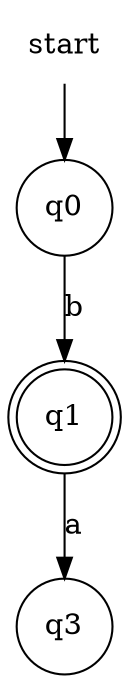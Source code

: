 digraph automaton {
    node [shape=none]; start;
    node [shape=doublecircle]; q1;
    node [shape=circle];
    start -> q0;
    q0 -> q1 [label="b"];
    q1 -> q3 [label="a"];
}
